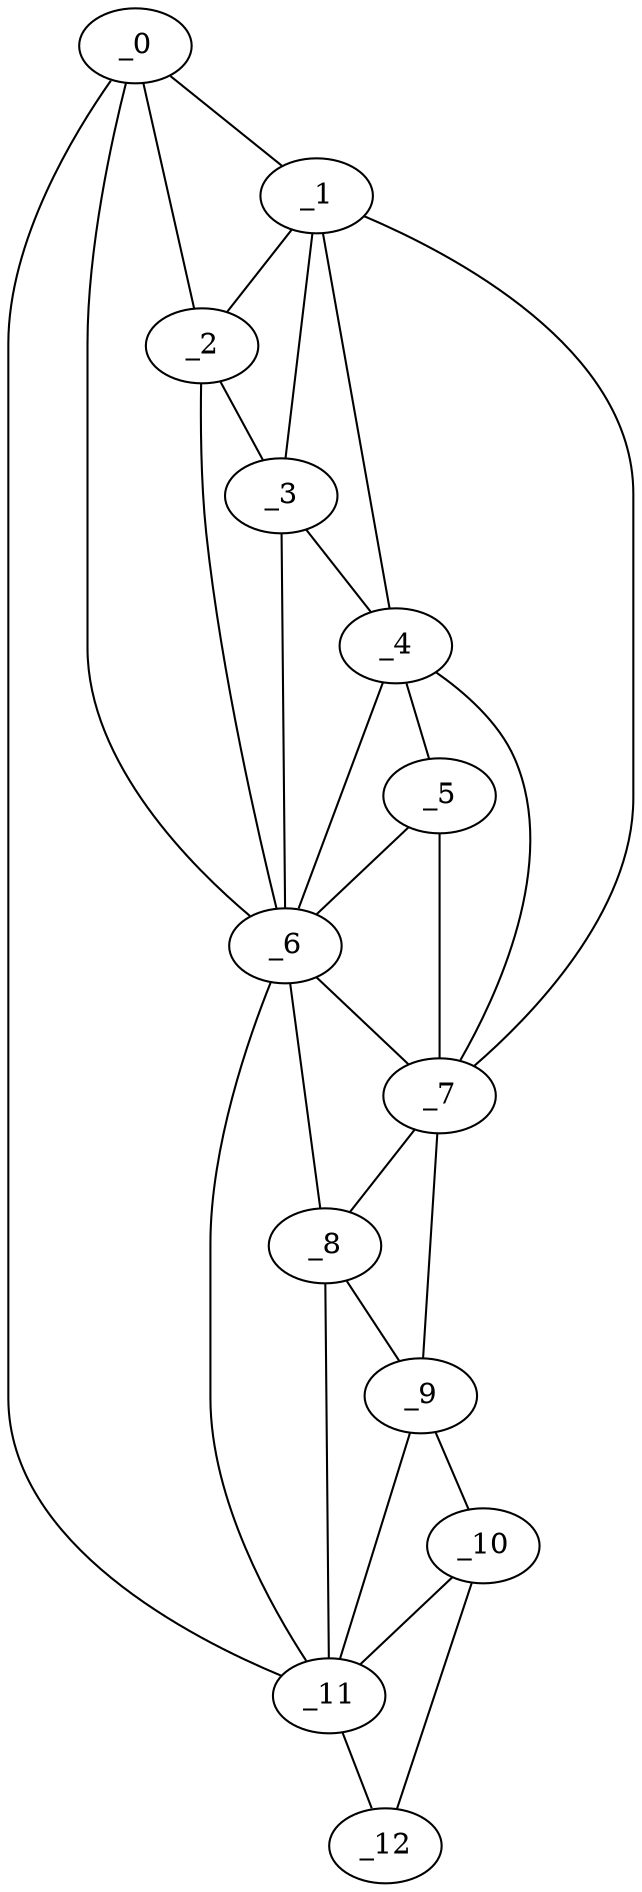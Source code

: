 graph "obj44__210.gxl" {
	_0	 [x=1,
		y=66];
	_1	 [x=4,
		y=48];
	_0 -- _1	 [valence=1];
	_2	 [x=45,
		y=58];
	_0 -- _2	 [valence=2];
	_6	 [x=68,
		y=64];
	_0 -- _6	 [valence=1];
	_11	 [x=119,
		y=73];
	_0 -- _11	 [valence=1];
	_1 -- _2	 [valence=2];
	_3	 [x=53,
		y=52];
	_1 -- _3	 [valence=2];
	_4	 [x=61,
		y=51];
	_1 -- _4	 [valence=2];
	_7	 [x=85,
		y=52];
	_1 -- _7	 [valence=1];
	_2 -- _3	 [valence=2];
	_2 -- _6	 [valence=2];
	_3 -- _4	 [valence=2];
	_3 -- _6	 [valence=2];
	_5	 [x=67,
		y=53];
	_4 -- _5	 [valence=1];
	_4 -- _6	 [valence=2];
	_4 -- _7	 [valence=2];
	_5 -- _6	 [valence=2];
	_5 -- _7	 [valence=2];
	_6 -- _7	 [valence=1];
	_8	 [x=97,
		y=55];
	_6 -- _8	 [valence=2];
	_6 -- _11	 [valence=2];
	_7 -- _8	 [valence=1];
	_9	 [x=108,
		y=57];
	_7 -- _9	 [valence=1];
	_8 -- _9	 [valence=2];
	_8 -- _11	 [valence=1];
	_10	 [x=118,
		y=60];
	_9 -- _10	 [valence=1];
	_9 -- _11	 [valence=1];
	_10 -- _11	 [valence=1];
	_12	 [x=126,
		y=64];
	_10 -- _12	 [valence=1];
	_11 -- _12	 [valence=1];
}
